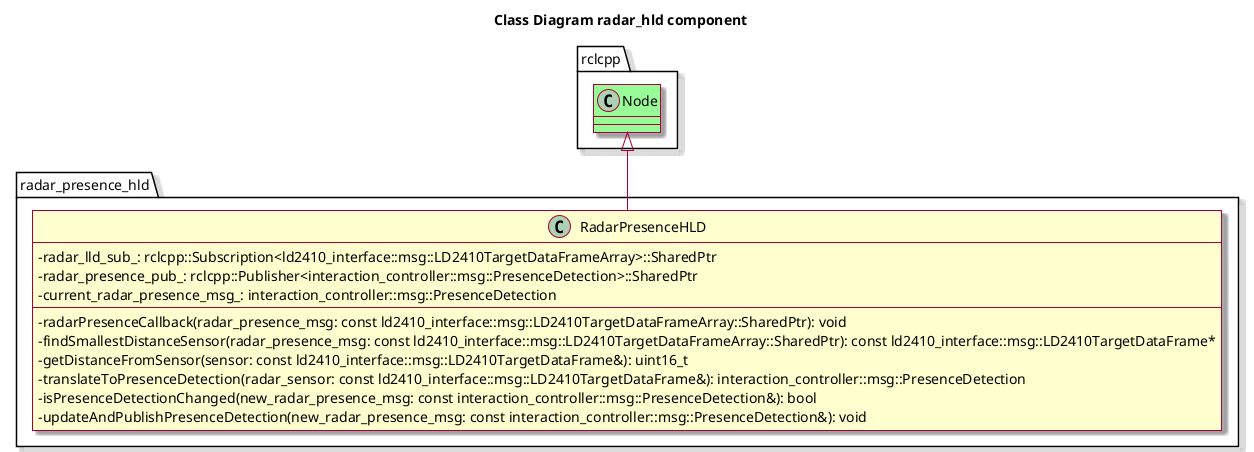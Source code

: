 @startuml ClassDiagram_radar_hld_node

title Class Diagram radar_hld component

skin rose
skinparam classAttributeIconSize 0

namespace rclcpp {
    class Node #back:palegreen;
}

namespace radar_presence_hld {
    class RadarPresenceHLD {
        - radarPresenceCallback(radar_presence_msg: const ld2410_interface::msg::LD2410TargetDataFrameArray::SharedPtr): void
        - findSmallestDistanceSensor(radar_presence_msg: const ld2410_interface::msg::LD2410TargetDataFrameArray::SharedPtr): const ld2410_interface::msg::LD2410TargetDataFrame*
        - getDistanceFromSensor(sensor: const ld2410_interface::msg::LD2410TargetDataFrame&): uint16_t
        - translateToPresenceDetection(radar_sensor: const ld2410_interface::msg::LD2410TargetDataFrame&): interaction_controller::msg::PresenceDetection
        - isPresenceDetectionChanged(new_radar_presence_msg: const interaction_controller::msg::PresenceDetection&): bool
        - updateAndPublishPresenceDetection(new_radar_presence_msg: const interaction_controller::msg::PresenceDetection&): void

        - radar_lld_sub_: rclcpp::Subscription<ld2410_interface::msg::LD2410TargetDataFrameArray>::SharedPtr
        - radar_presence_pub_: rclcpp::Publisher<interaction_controller::msg::PresenceDetection>::SharedPtr
        - current_radar_presence_msg_: interaction_controller::msg::PresenceDetection
    }
}


Node <|-- RadarPresenceHLD


@enduml